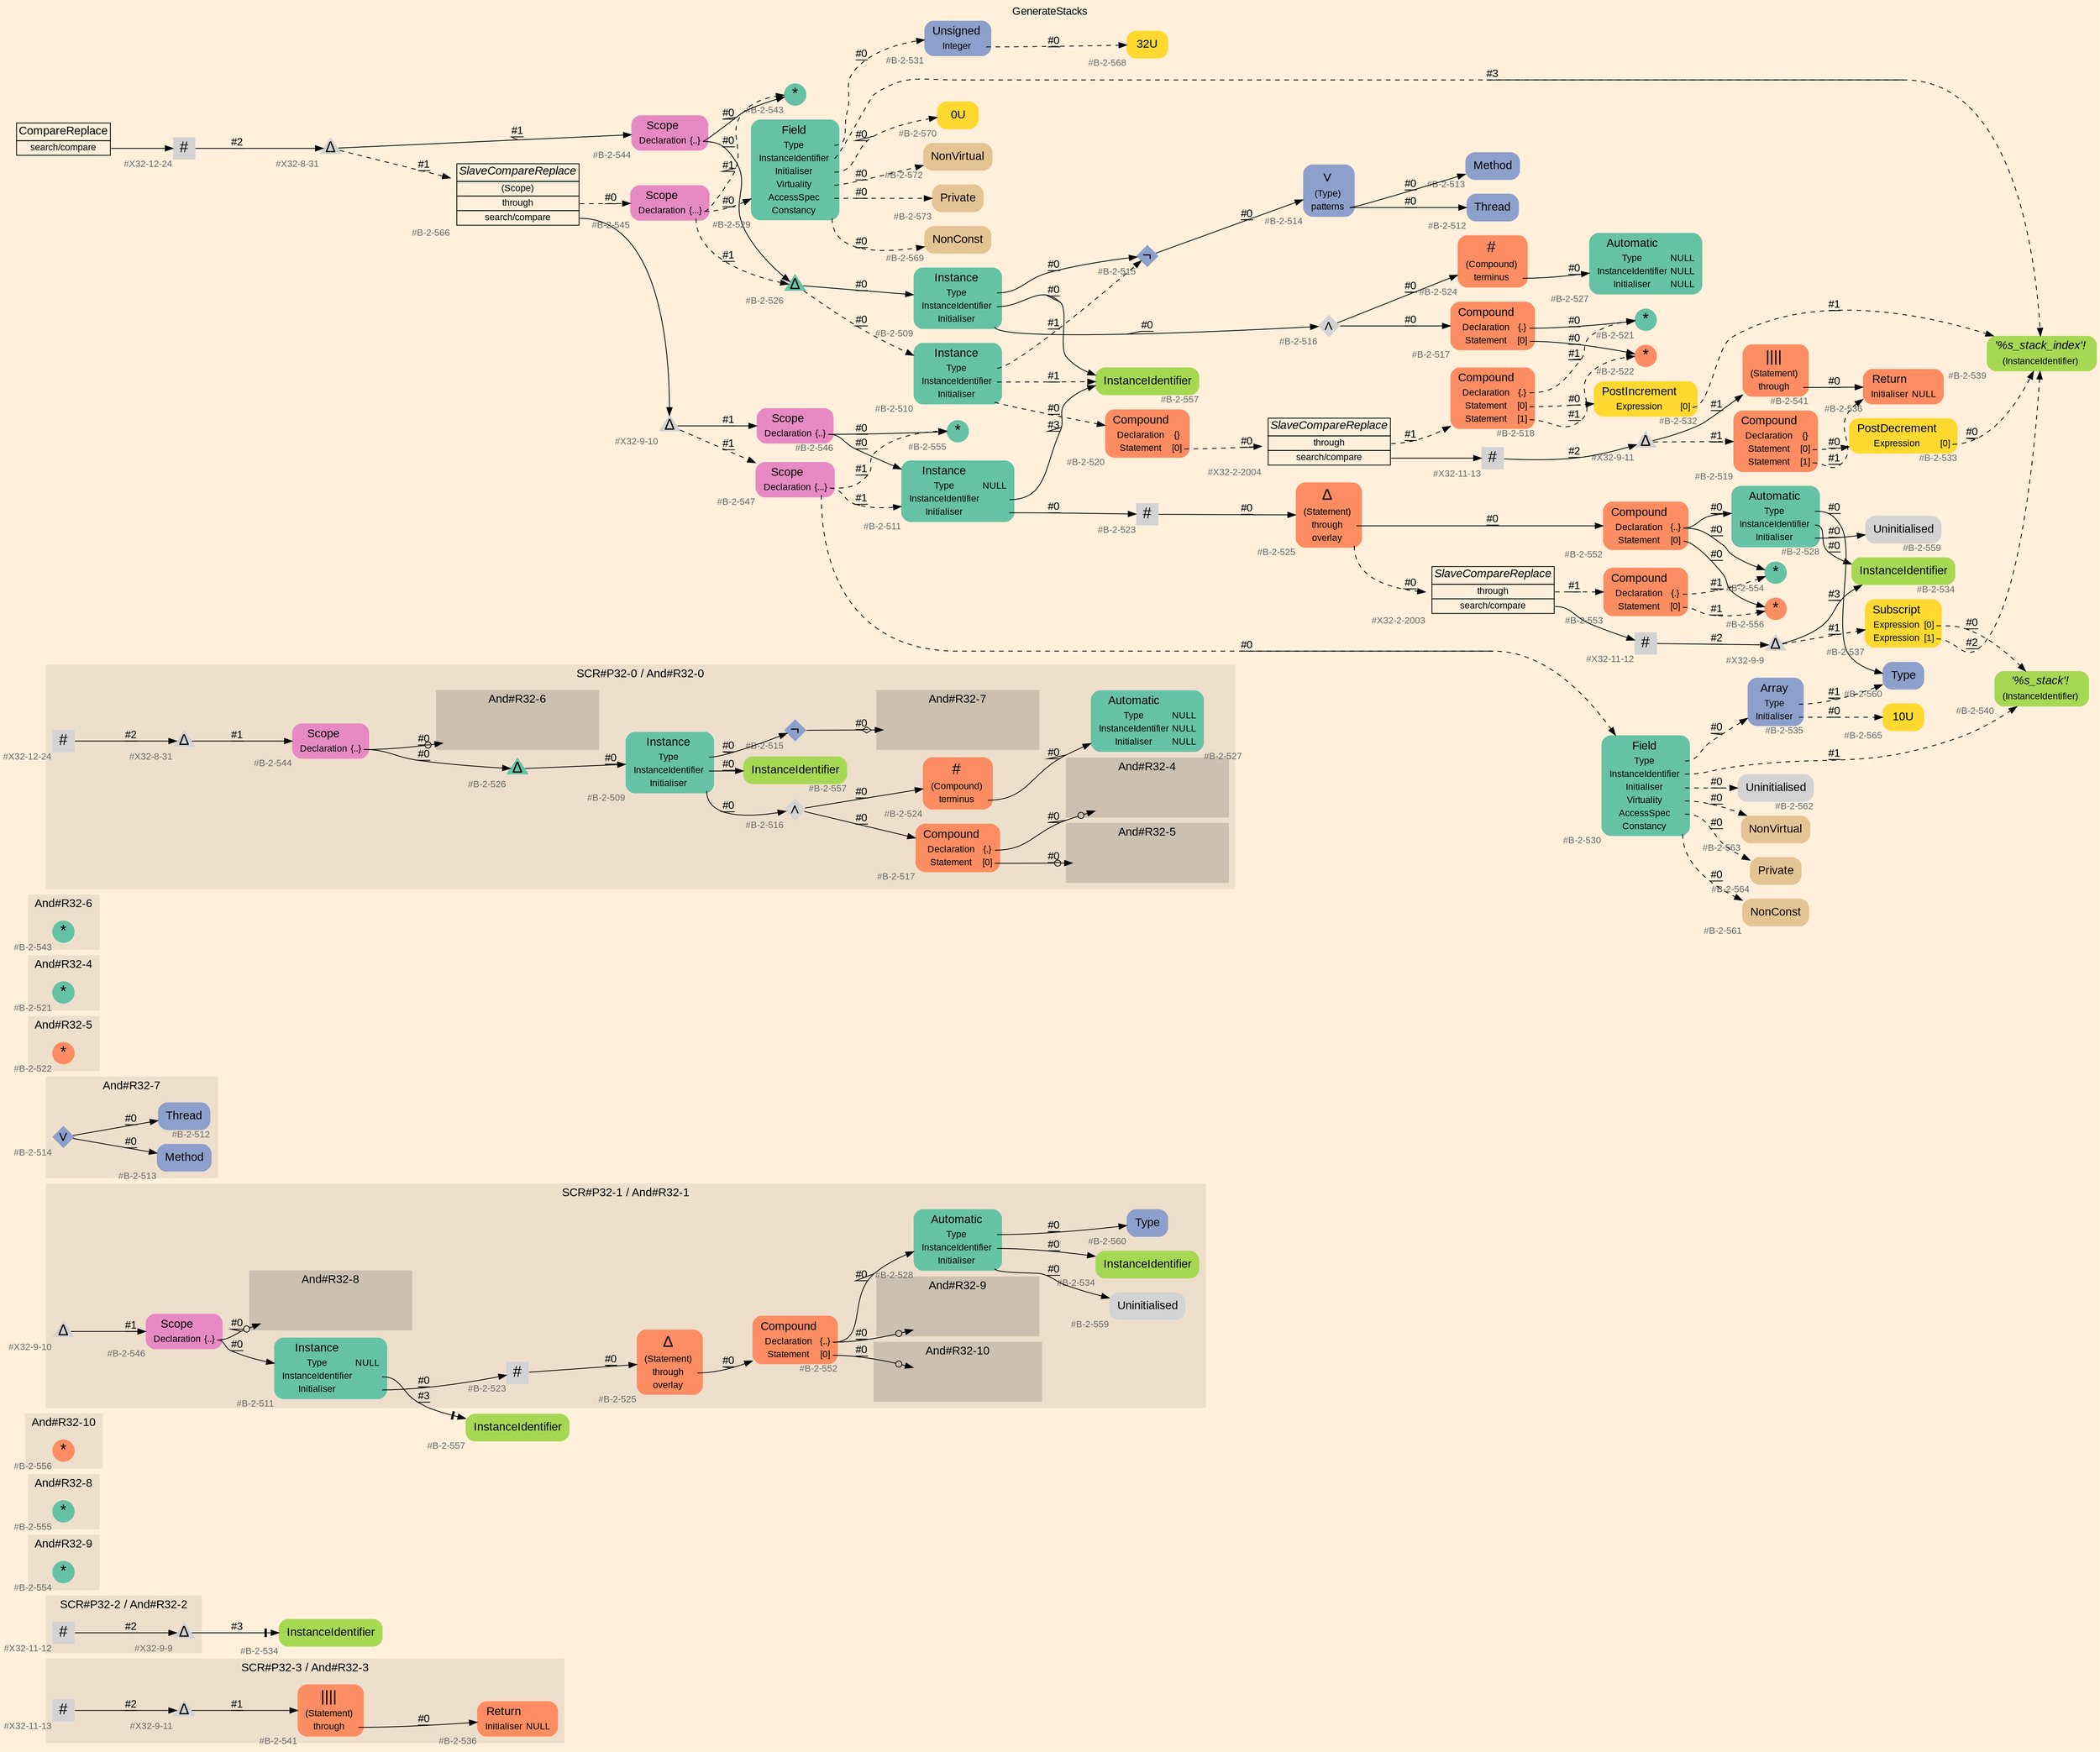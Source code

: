 digraph "GenerateStacks" {
label = "GenerateStacks"
labelloc = t
graph [
    rankdir = "LR"
    ranksep = 0.3
    bgcolor = antiquewhite1
    color = black
    fontcolor = black
    fontname = "Arial"
];
node [
    fontname = "Arial"
];
edge [
    fontname = "Arial"
];

// -------------------- figure And#R32-3 --------------------
// -------- region And#R32-3 ----------
subgraph "clusterAnd#R32-3" {
    label = "SCR#P32-3 / And#R32-3"
    style = "filled"
    color = antiquewhite2
    fontsize = "15"
    // -------- block And#R32-3/#B-2-541 ----------
    "And#R32-3/#B-2-541" [
        fillcolor = "/set28/2"
        xlabel = "#B-2-541"
        fontsize = "12"
        fontcolor = grey40
        shape = "plaintext"
        label = <<TABLE BORDER="0" CELLBORDER="0" CELLSPACING="0">
         <TR><TD><FONT COLOR="black" POINT-SIZE="20">||||</FONT></TD></TR>
         <TR><TD><FONT COLOR="black" POINT-SIZE="12">(Statement)</FONT></TD><TD PORT="port0"></TD></TR>
         <TR><TD><FONT COLOR="black" POINT-SIZE="12">through</FONT></TD><TD PORT="port1"></TD></TR>
        </TABLE>>
        style = "rounded,filled"
    ];
    
    // -------- block And#R32-3/#B-2-536 ----------
    "And#R32-3/#B-2-536" [
        fillcolor = "/set28/2"
        xlabel = "#B-2-536"
        fontsize = "12"
        fontcolor = grey40
        shape = "plaintext"
        label = <<TABLE BORDER="0" CELLBORDER="0" CELLSPACING="0">
         <TR><TD><FONT COLOR="black" POINT-SIZE="15">Return</FONT></TD></TR>
         <TR><TD><FONT COLOR="black" POINT-SIZE="12">Initialiser</FONT></TD><TD PORT="port0"><FONT COLOR="black" POINT-SIZE="12">NULL</FONT></TD></TR>
        </TABLE>>
        style = "rounded,filled"
    ];
    
    // -------- block And#R32-3/#X32-9-11 ----------
    "And#R32-3/#X32-9-11" [
        xlabel = "#X32-9-11"
        fontsize = "12"
        fontcolor = grey40
        shape = "triangle"
        label = <<FONT COLOR="black" POINT-SIZE="20">Δ</FONT>>
        style = "filled"
        penwidth = 0.0
        fixedsize = true
        width = 0.4
        height = 0.4
    ];
    
    // -------- block And#R32-3/#X32-11-13 ----------
    "And#R32-3/#X32-11-13" [
        xlabel = "#X32-11-13"
        fontsize = "12"
        fontcolor = grey40
        shape = "square"
        label = <<FONT COLOR="black" POINT-SIZE="20">#</FONT>>
        style = "filled"
        penwidth = 0.0
        fixedsize = true
        width = 0.4
        height = 0.4
    ];
    
}

"And#R32-3/#B-2-541":port1 -> "And#R32-3/#B-2-536" [
    label = "#0"
    decorate = true
    color = black
    fontcolor = black
];

"And#R32-3/#X32-9-11" -> "And#R32-3/#B-2-541" [
    label = "#1"
    decorate = true
    color = black
    fontcolor = black
];

"And#R32-3/#X32-11-13" -> "And#R32-3/#X32-9-11" [
    label = "#2"
    decorate = true
    color = black
    fontcolor = black
];


// -------------------- figure And#R32-2 --------------------
// -------- region And#R32-2 ----------
subgraph "clusterAnd#R32-2" {
    label = "SCR#P32-2 / And#R32-2"
    style = "filled"
    color = antiquewhite2
    fontsize = "15"
    // -------- block And#R32-2/#X32-11-12 ----------
    "And#R32-2/#X32-11-12" [
        xlabel = "#X32-11-12"
        fontsize = "12"
        fontcolor = grey40
        shape = "square"
        label = <<FONT COLOR="black" POINT-SIZE="20">#</FONT>>
        style = "filled"
        penwidth = 0.0
        fixedsize = true
        width = 0.4
        height = 0.4
    ];
    
    // -------- block And#R32-2/#X32-9-9 ----------
    "And#R32-2/#X32-9-9" [
        xlabel = "#X32-9-9"
        fontsize = "12"
        fontcolor = grey40
        shape = "triangle"
        label = <<FONT COLOR="black" POINT-SIZE="20">Δ</FONT>>
        style = "filled"
        penwidth = 0.0
        fixedsize = true
        width = 0.4
        height = 0.4
    ];
    
}

// -------- block And#R32-2/#B-2-534 ----------
"And#R32-2/#B-2-534" [
    fillcolor = "/set28/5"
    xlabel = "#B-2-534"
    fontsize = "12"
    fontcolor = grey40
    shape = "plaintext"
    label = <<TABLE BORDER="0" CELLBORDER="0" CELLSPACING="0">
     <TR><TD><FONT COLOR="black" POINT-SIZE="15">InstanceIdentifier</FONT></TD></TR>
    </TABLE>>
    style = "rounded,filled"
];

"And#R32-2/#X32-11-12" -> "And#R32-2/#X32-9-9" [
    label = "#2"
    decorate = true
    color = black
    fontcolor = black
];

"And#R32-2/#X32-9-9" -> "And#R32-2/#B-2-534" [
    arrowhead="normalnonetee"
    label = "#3"
    decorate = true
    color = black
    fontcolor = black
];


// -------------------- figure And#R32-9 --------------------
// -------- region And#R32-9 ----------
subgraph "clusterAnd#R32-9" {
    label = "And#R32-9"
    style = "filled"
    color = antiquewhite2
    fontsize = "15"
    // -------- block And#R32-9/#B-2-554 ----------
    "And#R32-9/#B-2-554" [
        fillcolor = "/set28/1"
        xlabel = "#B-2-554"
        fontsize = "12"
        fontcolor = grey40
        shape = "circle"
        label = <<FONT COLOR="black" POINT-SIZE="20">*</FONT>>
        style = "filled"
        penwidth = 0.0
        fixedsize = true
        width = 0.4
        height = 0.4
    ];
    
}


// -------------------- figure And#R32-8 --------------------
// -------- region And#R32-8 ----------
subgraph "clusterAnd#R32-8" {
    label = "And#R32-8"
    style = "filled"
    color = antiquewhite2
    fontsize = "15"
    // -------- block And#R32-8/#B-2-555 ----------
    "And#R32-8/#B-2-555" [
        fillcolor = "/set28/1"
        xlabel = "#B-2-555"
        fontsize = "12"
        fontcolor = grey40
        shape = "circle"
        label = <<FONT COLOR="black" POINT-SIZE="20">*</FONT>>
        style = "filled"
        penwidth = 0.0
        fixedsize = true
        width = 0.4
        height = 0.4
    ];
    
}


// -------------------- figure And#R32-10 --------------------
// -------- region And#R32-10 ----------
subgraph "clusterAnd#R32-10" {
    label = "And#R32-10"
    style = "filled"
    color = antiquewhite2
    fontsize = "15"
    // -------- block And#R32-10/#B-2-556 ----------
    "And#R32-10/#B-2-556" [
        fillcolor = "/set28/2"
        xlabel = "#B-2-556"
        fontsize = "12"
        fontcolor = grey40
        shape = "circle"
        label = <<FONT COLOR="black" POINT-SIZE="20">*</FONT>>
        style = "filled"
        penwidth = 0.0
        fixedsize = true
        width = 0.4
        height = 0.4
    ];
    
}


// -------------------- figure And#R32-1 --------------------
// -------- region And#R32-1 ----------
subgraph "clusterAnd#R32-1" {
    label = "SCR#P32-1 / And#R32-1"
    style = "filled"
    color = antiquewhite2
    fontsize = "15"
    // -------- block And#R32-1/#B-2-546 ----------
    "And#R32-1/#B-2-546" [
        fillcolor = "/set28/4"
        xlabel = "#B-2-546"
        fontsize = "12"
        fontcolor = grey40
        shape = "plaintext"
        label = <<TABLE BORDER="0" CELLBORDER="0" CELLSPACING="0">
         <TR><TD><FONT COLOR="black" POINT-SIZE="15">Scope</FONT></TD></TR>
         <TR><TD><FONT COLOR="black" POINT-SIZE="12">Declaration</FONT></TD><TD PORT="port0"><FONT COLOR="black" POINT-SIZE="12">{..}</FONT></TD></TR>
        </TABLE>>
        style = "rounded,filled"
    ];
    
    // -------- block And#R32-1/#B-2-560 ----------
    "And#R32-1/#B-2-560" [
        fillcolor = "/set28/3"
        xlabel = "#B-2-560"
        fontsize = "12"
        fontcolor = grey40
        shape = "plaintext"
        label = <<TABLE BORDER="0" CELLBORDER="0" CELLSPACING="0">
         <TR><TD><FONT COLOR="black" POINT-SIZE="15">Type</FONT></TD></TR>
        </TABLE>>
        style = "rounded,filled"
    ];
    
    // -------- block And#R32-1/#B-2-525 ----------
    "And#R32-1/#B-2-525" [
        fillcolor = "/set28/2"
        xlabel = "#B-2-525"
        fontsize = "12"
        fontcolor = grey40
        shape = "plaintext"
        label = <<TABLE BORDER="0" CELLBORDER="0" CELLSPACING="0">
         <TR><TD><FONT COLOR="black" POINT-SIZE="20">Δ</FONT></TD></TR>
         <TR><TD><FONT COLOR="black" POINT-SIZE="12">(Statement)</FONT></TD><TD PORT="port0"></TD></TR>
         <TR><TD><FONT COLOR="black" POINT-SIZE="12">through</FONT></TD><TD PORT="port1"></TD></TR>
         <TR><TD><FONT COLOR="black" POINT-SIZE="12">overlay</FONT></TD><TD PORT="port2"></TD></TR>
        </TABLE>>
        style = "rounded,filled"
    ];
    
    // -------- block And#R32-1/#B-2-523 ----------
    "And#R32-1/#B-2-523" [
        xlabel = "#B-2-523"
        fontsize = "12"
        fontcolor = grey40
        shape = "square"
        label = <<FONT COLOR="black" POINT-SIZE="20">#</FONT>>
        style = "filled"
        penwidth = 0.0
        fixedsize = true
        width = 0.4
        height = 0.4
    ];
    
    // -------- block And#R32-1/#B-2-534 ----------
    "And#R32-1/#B-2-534" [
        fillcolor = "/set28/5"
        xlabel = "#B-2-534"
        fontsize = "12"
        fontcolor = grey40
        shape = "plaintext"
        label = <<TABLE BORDER="0" CELLBORDER="0" CELLSPACING="0">
         <TR><TD><FONT COLOR="black" POINT-SIZE="15">InstanceIdentifier</FONT></TD></TR>
        </TABLE>>
        style = "rounded,filled"
    ];
    
    // -------- block And#R32-1/#B-2-528 ----------
    "And#R32-1/#B-2-528" [
        fillcolor = "/set28/1"
        xlabel = "#B-2-528"
        fontsize = "12"
        fontcolor = grey40
        shape = "plaintext"
        label = <<TABLE BORDER="0" CELLBORDER="0" CELLSPACING="0">
         <TR><TD><FONT COLOR="black" POINT-SIZE="15">Automatic</FONT></TD></TR>
         <TR><TD><FONT COLOR="black" POINT-SIZE="12">Type</FONT></TD><TD PORT="port0"></TD></TR>
         <TR><TD><FONT COLOR="black" POINT-SIZE="12">InstanceIdentifier</FONT></TD><TD PORT="port1"></TD></TR>
         <TR><TD><FONT COLOR="black" POINT-SIZE="12">Initialiser</FONT></TD><TD PORT="port2"></TD></TR>
        </TABLE>>
        style = "rounded,filled"
    ];
    
    // -------- block And#R32-1/#B-2-559 ----------
    "And#R32-1/#B-2-559" [
        xlabel = "#B-2-559"
        fontsize = "12"
        fontcolor = grey40
        shape = "plaintext"
        label = <<TABLE BORDER="0" CELLBORDER="0" CELLSPACING="0">
         <TR><TD><FONT COLOR="black" POINT-SIZE="15">Uninitialised</FONT></TD></TR>
        </TABLE>>
        style = "rounded,filled"
    ];
    
    // -------- block And#R32-1/#B-2-511 ----------
    "And#R32-1/#B-2-511" [
        fillcolor = "/set28/1"
        xlabel = "#B-2-511"
        fontsize = "12"
        fontcolor = grey40
        shape = "plaintext"
        label = <<TABLE BORDER="0" CELLBORDER="0" CELLSPACING="0">
         <TR><TD><FONT COLOR="black" POINT-SIZE="15">Instance</FONT></TD></TR>
         <TR><TD><FONT COLOR="black" POINT-SIZE="12">Type</FONT></TD><TD PORT="port0"><FONT COLOR="black" POINT-SIZE="12">NULL</FONT></TD></TR>
         <TR><TD><FONT COLOR="black" POINT-SIZE="12">InstanceIdentifier</FONT></TD><TD PORT="port1"></TD></TR>
         <TR><TD><FONT COLOR="black" POINT-SIZE="12">Initialiser</FONT></TD><TD PORT="port2"></TD></TR>
        </TABLE>>
        style = "rounded,filled"
    ];
    
    // -------- block And#R32-1/#B-2-552 ----------
    "And#R32-1/#B-2-552" [
        fillcolor = "/set28/2"
        xlabel = "#B-2-552"
        fontsize = "12"
        fontcolor = grey40
        shape = "plaintext"
        label = <<TABLE BORDER="0" CELLBORDER="0" CELLSPACING="0">
         <TR><TD><FONT COLOR="black" POINT-SIZE="15">Compound</FONT></TD></TR>
         <TR><TD><FONT COLOR="black" POINT-SIZE="12">Declaration</FONT></TD><TD PORT="port0"><FONT COLOR="black" POINT-SIZE="12">{..}</FONT></TD></TR>
         <TR><TD><FONT COLOR="black" POINT-SIZE="12">Statement</FONT></TD><TD PORT="port1"><FONT COLOR="black" POINT-SIZE="12">[0]</FONT></TD></TR>
        </TABLE>>
        style = "rounded,filled"
    ];
    
    // -------- block And#R32-1/#X32-9-10 ----------
    "And#R32-1/#X32-9-10" [
        xlabel = "#X32-9-10"
        fontsize = "12"
        fontcolor = grey40
        shape = "triangle"
        label = <<FONT COLOR="black" POINT-SIZE="20">Δ</FONT>>
        style = "filled"
        penwidth = 0.0
        fixedsize = true
        width = 0.4
        height = 0.4
    ];
    
    // -------- region And#R32-1/And#R32-8 ----------
    subgraph "clusterAnd#R32-1/And#R32-8" {
        label = "And#R32-8"
        style = "filled"
        color = antiquewhite3
        fontsize = "15"
        // -------- block And#R32-1/And#R32-8/#B-2-555 ----------
        "And#R32-1/And#R32-8/#B-2-555" [
            fillcolor = "/set28/1"
            xlabel = "#B-2-555"
            fontsize = "12"
            fontcolor = grey40
            shape = "none"
            style = "invisible"
        ];
        
    }
    
    // -------- region And#R32-1/And#R32-9 ----------
    subgraph "clusterAnd#R32-1/And#R32-9" {
        label = "And#R32-9"
        style = "filled"
        color = antiquewhite3
        fontsize = "15"
        // -------- block And#R32-1/And#R32-9/#B-2-554 ----------
        "And#R32-1/And#R32-9/#B-2-554" [
            fillcolor = "/set28/1"
            xlabel = "#B-2-554"
            fontsize = "12"
            fontcolor = grey40
            shape = "none"
            style = "invisible"
        ];
        
    }
    
    // -------- region And#R32-1/And#R32-10 ----------
    subgraph "clusterAnd#R32-1/And#R32-10" {
        label = "And#R32-10"
        style = "filled"
        color = antiquewhite3
        fontsize = "15"
        // -------- block And#R32-1/And#R32-10/#B-2-556 ----------
        "And#R32-1/And#R32-10/#B-2-556" [
            fillcolor = "/set28/2"
            xlabel = "#B-2-556"
            fontsize = "12"
            fontcolor = grey40
            shape = "none"
            style = "invisible"
        ];
        
    }
    
}

// -------- block And#R32-1/#B-2-557 ----------
"And#R32-1/#B-2-557" [
    fillcolor = "/set28/5"
    xlabel = "#B-2-557"
    fontsize = "12"
    fontcolor = grey40
    shape = "plaintext"
    label = <<TABLE BORDER="0" CELLBORDER="0" CELLSPACING="0">
     <TR><TD><FONT COLOR="black" POINT-SIZE="15">InstanceIdentifier</FONT></TD></TR>
    </TABLE>>
    style = "rounded,filled"
];

"And#R32-1/#B-2-546":port0 -> "And#R32-1/And#R32-8/#B-2-555" [
    arrowhead="normalnoneodot"
    label = "#0"
    decorate = true
    color = black
    fontcolor = black
];

"And#R32-1/#B-2-546":port0 -> "And#R32-1/#B-2-511" [
    label = "#0"
    decorate = true
    color = black
    fontcolor = black
];

"And#R32-1/#B-2-525":port1 -> "And#R32-1/#B-2-552" [
    label = "#0"
    decorate = true
    color = black
    fontcolor = black
];

"And#R32-1/#B-2-523" -> "And#R32-1/#B-2-525" [
    label = "#0"
    decorate = true
    color = black
    fontcolor = black
];

"And#R32-1/#B-2-528":port0 -> "And#R32-1/#B-2-560" [
    label = "#0"
    decorate = true
    color = black
    fontcolor = black
];

"And#R32-1/#B-2-528":port1 -> "And#R32-1/#B-2-534" [
    label = "#0"
    decorate = true
    color = black
    fontcolor = black
];

"And#R32-1/#B-2-528":port2 -> "And#R32-1/#B-2-559" [
    label = "#0"
    decorate = true
    color = black
    fontcolor = black
];

"And#R32-1/#B-2-511":port1 -> "And#R32-1/#B-2-557" [
    arrowhead="normalnonetee"
    label = "#3"
    decorate = true
    color = black
    fontcolor = black
];

"And#R32-1/#B-2-511":port2 -> "And#R32-1/#B-2-523" [
    label = "#0"
    decorate = true
    color = black
    fontcolor = black
];

"And#R32-1/#B-2-552":port0 -> "And#R32-1/And#R32-9/#B-2-554" [
    arrowhead="normalnoneodot"
    label = "#0"
    decorate = true
    color = black
    fontcolor = black
];

"And#R32-1/#B-2-552":port0 -> "And#R32-1/#B-2-528" [
    label = "#0"
    decorate = true
    color = black
    fontcolor = black
];

"And#R32-1/#B-2-552":port1 -> "And#R32-1/And#R32-10/#B-2-556" [
    arrowhead="normalnoneodot"
    label = "#0"
    decorate = true
    color = black
    fontcolor = black
];

"And#R32-1/#X32-9-10" -> "And#R32-1/#B-2-546" [
    label = "#1"
    decorate = true
    color = black
    fontcolor = black
];


// -------------------- figure And#R32-7 --------------------
// -------- region And#R32-7 ----------
subgraph "clusterAnd#R32-7" {
    label = "And#R32-7"
    style = "filled"
    color = antiquewhite2
    fontsize = "15"
    // -------- block And#R32-7/#B-2-514 ----------
    "And#R32-7/#B-2-514" [
        fillcolor = "/set28/3"
        xlabel = "#B-2-514"
        fontsize = "12"
        fontcolor = grey40
        shape = "diamond"
        label = <<FONT COLOR="black" POINT-SIZE="20">∨</FONT>>
        style = "filled"
        penwidth = 0.0
        fixedsize = true
        width = 0.4
        height = 0.4
    ];
    
    // -------- block And#R32-7/#B-2-513 ----------
    "And#R32-7/#B-2-513" [
        fillcolor = "/set28/3"
        xlabel = "#B-2-513"
        fontsize = "12"
        fontcolor = grey40
        shape = "plaintext"
        label = <<TABLE BORDER="0" CELLBORDER="0" CELLSPACING="0">
         <TR><TD><FONT COLOR="black" POINT-SIZE="15">Method</FONT></TD></TR>
        </TABLE>>
        style = "rounded,filled"
    ];
    
    // -------- block And#R32-7/#B-2-512 ----------
    "And#R32-7/#B-2-512" [
        fillcolor = "/set28/3"
        xlabel = "#B-2-512"
        fontsize = "12"
        fontcolor = grey40
        shape = "plaintext"
        label = <<TABLE BORDER="0" CELLBORDER="0" CELLSPACING="0">
         <TR><TD><FONT COLOR="black" POINT-SIZE="15">Thread</FONT></TD></TR>
        </TABLE>>
        style = "rounded,filled"
    ];
    
}

"And#R32-7/#B-2-514" -> "And#R32-7/#B-2-512" [
    label = "#0"
    decorate = true
    color = black
    fontcolor = black
];

"And#R32-7/#B-2-514" -> "And#R32-7/#B-2-513" [
    label = "#0"
    decorate = true
    color = black
    fontcolor = black
];


// -------------------- figure And#R32-5 --------------------
// -------- region And#R32-5 ----------
subgraph "clusterAnd#R32-5" {
    label = "And#R32-5"
    style = "filled"
    color = antiquewhite2
    fontsize = "15"
    // -------- block And#R32-5/#B-2-522 ----------
    "And#R32-5/#B-2-522" [
        fillcolor = "/set28/2"
        xlabel = "#B-2-522"
        fontsize = "12"
        fontcolor = grey40
        shape = "circle"
        label = <<FONT COLOR="black" POINT-SIZE="20">*</FONT>>
        style = "filled"
        penwidth = 0.0
        fixedsize = true
        width = 0.4
        height = 0.4
    ];
    
}


// -------------------- figure And#R32-4 --------------------
// -------- region And#R32-4 ----------
subgraph "clusterAnd#R32-4" {
    label = "And#R32-4"
    style = "filled"
    color = antiquewhite2
    fontsize = "15"
    // -------- block And#R32-4/#B-2-521 ----------
    "And#R32-4/#B-2-521" [
        fillcolor = "/set28/1"
        xlabel = "#B-2-521"
        fontsize = "12"
        fontcolor = grey40
        shape = "circle"
        label = <<FONT COLOR="black" POINT-SIZE="20">*</FONT>>
        style = "filled"
        penwidth = 0.0
        fixedsize = true
        width = 0.4
        height = 0.4
    ];
    
}


// -------------------- figure And#R32-6 --------------------
// -------- region And#R32-6 ----------
subgraph "clusterAnd#R32-6" {
    label = "And#R32-6"
    style = "filled"
    color = antiquewhite2
    fontsize = "15"
    // -------- block And#R32-6/#B-2-543 ----------
    "And#R32-6/#B-2-543" [
        fillcolor = "/set28/1"
        xlabel = "#B-2-543"
        fontsize = "12"
        fontcolor = grey40
        shape = "circle"
        label = <<FONT COLOR="black" POINT-SIZE="20">*</FONT>>
        style = "filled"
        penwidth = 0.0
        fixedsize = true
        width = 0.4
        height = 0.4
    ];
    
}


// -------------------- figure And#R32-0 --------------------
// -------- region And#R32-0 ----------
subgraph "clusterAnd#R32-0" {
    label = "SCR#P32-0 / And#R32-0"
    style = "filled"
    color = antiquewhite2
    fontsize = "15"
    // -------- block And#R32-0/#B-2-527 ----------
    "And#R32-0/#B-2-527" [
        fillcolor = "/set28/1"
        xlabel = "#B-2-527"
        fontsize = "12"
        fontcolor = grey40
        shape = "plaintext"
        label = <<TABLE BORDER="0" CELLBORDER="0" CELLSPACING="0">
         <TR><TD><FONT COLOR="black" POINT-SIZE="15">Automatic</FONT></TD></TR>
         <TR><TD><FONT COLOR="black" POINT-SIZE="12">Type</FONT></TD><TD PORT="port0"><FONT COLOR="black" POINT-SIZE="12">NULL</FONT></TD></TR>
         <TR><TD><FONT COLOR="black" POINT-SIZE="12">InstanceIdentifier</FONT></TD><TD PORT="port1"><FONT COLOR="black" POINT-SIZE="12">NULL</FONT></TD></TR>
         <TR><TD><FONT COLOR="black" POINT-SIZE="12">Initialiser</FONT></TD><TD PORT="port2"><FONT COLOR="black" POINT-SIZE="12">NULL</FONT></TD></TR>
        </TABLE>>
        style = "rounded,filled"
    ];
    
    // -------- block And#R32-0/#B-2-516 ----------
    "And#R32-0/#B-2-516" [
        xlabel = "#B-2-516"
        fontsize = "12"
        fontcolor = grey40
        shape = "diamond"
        label = <<FONT COLOR="black" POINT-SIZE="20">∧</FONT>>
        style = "filled"
        penwidth = 0.0
        fixedsize = true
        width = 0.4
        height = 0.4
    ];
    
    // -------- block And#R32-0/#B-2-524 ----------
    "And#R32-0/#B-2-524" [
        fillcolor = "/set28/2"
        xlabel = "#B-2-524"
        fontsize = "12"
        fontcolor = grey40
        shape = "plaintext"
        label = <<TABLE BORDER="0" CELLBORDER="0" CELLSPACING="0">
         <TR><TD><FONT COLOR="black" POINT-SIZE="20">#</FONT></TD></TR>
         <TR><TD><FONT COLOR="black" POINT-SIZE="12">(Compound)</FONT></TD><TD PORT="port0"></TD></TR>
         <TR><TD><FONT COLOR="black" POINT-SIZE="12">terminus</FONT></TD><TD PORT="port1"></TD></TR>
        </TABLE>>
        style = "rounded,filled"
    ];
    
    // -------- block And#R32-0/#B-2-557 ----------
    "And#R32-0/#B-2-557" [
        fillcolor = "/set28/5"
        xlabel = "#B-2-557"
        fontsize = "12"
        fontcolor = grey40
        shape = "plaintext"
        label = <<TABLE BORDER="0" CELLBORDER="0" CELLSPACING="0">
         <TR><TD><FONT COLOR="black" POINT-SIZE="15">InstanceIdentifier</FONT></TD></TR>
        </TABLE>>
        style = "rounded,filled"
    ];
    
    // -------- block And#R32-0/#B-2-517 ----------
    "And#R32-0/#B-2-517" [
        fillcolor = "/set28/2"
        xlabel = "#B-2-517"
        fontsize = "12"
        fontcolor = grey40
        shape = "plaintext"
        label = <<TABLE BORDER="0" CELLBORDER="0" CELLSPACING="0">
         <TR><TD><FONT COLOR="black" POINT-SIZE="15">Compound</FONT></TD></TR>
         <TR><TD><FONT COLOR="black" POINT-SIZE="12">Declaration</FONT></TD><TD PORT="port0"><FONT COLOR="black" POINT-SIZE="12">{.}</FONT></TD></TR>
         <TR><TD><FONT COLOR="black" POINT-SIZE="12">Statement</FONT></TD><TD PORT="port1"><FONT COLOR="black" POINT-SIZE="12">[0]</FONT></TD></TR>
        </TABLE>>
        style = "rounded,filled"
    ];
    
    // -------- block And#R32-0/#B-2-526 ----------
    "And#R32-0/#B-2-526" [
        fillcolor = "/set28/1"
        xlabel = "#B-2-526"
        fontsize = "12"
        fontcolor = grey40
        shape = "triangle"
        label = <<FONT COLOR="black" POINT-SIZE="20">Δ</FONT>>
        style = "filled"
        penwidth = 0.0
        fixedsize = true
        width = 0.4
        height = 0.4
    ];
    
    // -------- block And#R32-0/#B-2-509 ----------
    "And#R32-0/#B-2-509" [
        fillcolor = "/set28/1"
        xlabel = "#B-2-509"
        fontsize = "12"
        fontcolor = grey40
        shape = "plaintext"
        label = <<TABLE BORDER="0" CELLBORDER="0" CELLSPACING="0">
         <TR><TD><FONT COLOR="black" POINT-SIZE="15">Instance</FONT></TD></TR>
         <TR><TD><FONT COLOR="black" POINT-SIZE="12">Type</FONT></TD><TD PORT="port0"></TD></TR>
         <TR><TD><FONT COLOR="black" POINT-SIZE="12">InstanceIdentifier</FONT></TD><TD PORT="port1"></TD></TR>
         <TR><TD><FONT COLOR="black" POINT-SIZE="12">Initialiser</FONT></TD><TD PORT="port2"></TD></TR>
        </TABLE>>
        style = "rounded,filled"
    ];
    
    // -------- block And#R32-0/#X32-8-31 ----------
    "And#R32-0/#X32-8-31" [
        xlabel = "#X32-8-31"
        fontsize = "12"
        fontcolor = grey40
        shape = "triangle"
        label = <<FONT COLOR="black" POINT-SIZE="20">Δ</FONT>>
        style = "filled"
        penwidth = 0.0
        fixedsize = true
        width = 0.4
        height = 0.4
    ];
    
    // -------- block And#R32-0/#B-2-515 ----------
    "And#R32-0/#B-2-515" [
        fillcolor = "/set28/3"
        xlabel = "#B-2-515"
        fontsize = "12"
        fontcolor = grey40
        shape = "diamond"
        label = <<FONT COLOR="black" POINT-SIZE="20">¬</FONT>>
        style = "filled"
        penwidth = 0.0
        fixedsize = true
        width = 0.4
        height = 0.4
    ];
    
    // -------- block And#R32-0/#B-2-544 ----------
    "And#R32-0/#B-2-544" [
        fillcolor = "/set28/4"
        xlabel = "#B-2-544"
        fontsize = "12"
        fontcolor = grey40
        shape = "plaintext"
        label = <<TABLE BORDER="0" CELLBORDER="0" CELLSPACING="0">
         <TR><TD><FONT COLOR="black" POINT-SIZE="15">Scope</FONT></TD></TR>
         <TR><TD><FONT COLOR="black" POINT-SIZE="12">Declaration</FONT></TD><TD PORT="port0"><FONT COLOR="black" POINT-SIZE="12">{..}</FONT></TD></TR>
        </TABLE>>
        style = "rounded,filled"
    ];
    
    // -------- block And#R32-0/#X32-12-24 ----------
    "And#R32-0/#X32-12-24" [
        xlabel = "#X32-12-24"
        fontsize = "12"
        fontcolor = grey40
        shape = "square"
        label = <<FONT COLOR="black" POINT-SIZE="20">#</FONT>>
        style = "filled"
        penwidth = 0.0
        fixedsize = true
        width = 0.4
        height = 0.4
    ];
    
    // -------- region And#R32-0/And#R32-4 ----------
    subgraph "clusterAnd#R32-0/And#R32-4" {
        label = "And#R32-4"
        style = "filled"
        color = antiquewhite3
        fontsize = "15"
        // -------- block And#R32-0/And#R32-4/#B-2-521 ----------
        "And#R32-0/And#R32-4/#B-2-521" [
            fillcolor = "/set28/1"
            xlabel = "#B-2-521"
            fontsize = "12"
            fontcolor = grey40
            shape = "none"
            style = "invisible"
        ];
        
    }
    
    // -------- region And#R32-0/And#R32-5 ----------
    subgraph "clusterAnd#R32-0/And#R32-5" {
        label = "And#R32-5"
        style = "filled"
        color = antiquewhite3
        fontsize = "15"
        // -------- block And#R32-0/And#R32-5/#B-2-522 ----------
        "And#R32-0/And#R32-5/#B-2-522" [
            fillcolor = "/set28/2"
            xlabel = "#B-2-522"
            fontsize = "12"
            fontcolor = grey40
            shape = "none"
            style = "invisible"
        ];
        
    }
    
    // -------- region And#R32-0/And#R32-6 ----------
    subgraph "clusterAnd#R32-0/And#R32-6" {
        label = "And#R32-6"
        style = "filled"
        color = antiquewhite3
        fontsize = "15"
        // -------- block And#R32-0/And#R32-6/#B-2-543 ----------
        "And#R32-0/And#R32-6/#B-2-543" [
            fillcolor = "/set28/1"
            xlabel = "#B-2-543"
            fontsize = "12"
            fontcolor = grey40
            shape = "none"
            style = "invisible"
        ];
        
    }
    
    // -------- region And#R32-0/And#R32-7 ----------
    subgraph "clusterAnd#R32-0/And#R32-7" {
        label = "And#R32-7"
        style = "filled"
        color = antiquewhite3
        fontsize = "15"
        // -------- block And#R32-0/And#R32-7/#B-2-514 ----------
        "And#R32-0/And#R32-7/#B-2-514" [
            fillcolor = "/set28/3"
            xlabel = "#B-2-514"
            fontsize = "12"
            fontcolor = grey40
            shape = "none"
            style = "invisible"
        ];
        
    }
    
}

"And#R32-0/#B-2-516" -> "And#R32-0/#B-2-517" [
    label = "#0"
    decorate = true
    color = black
    fontcolor = black
];

"And#R32-0/#B-2-516" -> "And#R32-0/#B-2-524" [
    label = "#0"
    decorate = true
    color = black
    fontcolor = black
];

"And#R32-0/#B-2-524":port1 -> "And#R32-0/#B-2-527" [
    label = "#0"
    decorate = true
    color = black
    fontcolor = black
];

"And#R32-0/#B-2-517":port0 -> "And#R32-0/And#R32-4/#B-2-521" [
    arrowhead="normalnoneodot"
    label = "#0"
    decorate = true
    color = black
    fontcolor = black
];

"And#R32-0/#B-2-517":port1 -> "And#R32-0/And#R32-5/#B-2-522" [
    arrowhead="normalnoneodot"
    label = "#0"
    decorate = true
    color = black
    fontcolor = black
];

"And#R32-0/#B-2-526" -> "And#R32-0/#B-2-509" [
    label = "#0"
    decorate = true
    color = black
    fontcolor = black
];

"And#R32-0/#B-2-509":port0 -> "And#R32-0/#B-2-515" [
    label = "#0"
    decorate = true
    color = black
    fontcolor = black
];

"And#R32-0/#B-2-509":port1 -> "And#R32-0/#B-2-557" [
    label = "#0"
    decorate = true
    color = black
    fontcolor = black
];

"And#R32-0/#B-2-509":port2 -> "And#R32-0/#B-2-516" [
    label = "#0"
    decorate = true
    color = black
    fontcolor = black
];

"And#R32-0/#X32-8-31" -> "And#R32-0/#B-2-544" [
    label = "#1"
    decorate = true
    color = black
    fontcolor = black
];

"And#R32-0/#B-2-515" -> "And#R32-0/And#R32-7/#B-2-514" [
    arrowhead="normalnoneodiamond"
    label = "#0"
    decorate = true
    color = black
    fontcolor = black
];

"And#R32-0/#B-2-544":port0 -> "And#R32-0/#B-2-526" [
    label = "#0"
    decorate = true
    color = black
    fontcolor = black
];

"And#R32-0/#B-2-544":port0 -> "And#R32-0/And#R32-6/#B-2-543" [
    arrowhead="normalnoneodot"
    label = "#0"
    decorate = true
    color = black
    fontcolor = black
];

"And#R32-0/#X32-12-24" -> "And#R32-0/#X32-8-31" [
    label = "#2"
    decorate = true
    color = black
    fontcolor = black
];


// -------------------- transformation figure --------------------
// -------- block CR#X32-10-32 ----------
"CR#X32-10-32" [
    fillcolor = antiquewhite1
    fontsize = "12"
    fontcolor = grey40
    shape = "plaintext"
    label = <<TABLE BORDER="0" CELLBORDER="1" CELLSPACING="0">
     <TR><TD><FONT COLOR="black" POINT-SIZE="15">CompareReplace</FONT></TD></TR>
     <TR><TD PORT="port0"><FONT COLOR="black" POINT-SIZE="12">search/compare</FONT></TD></TR>
    </TABLE>>
    style = "filled"
    color = black
];

// -------- block #X32-12-24 ----------
"#X32-12-24" [
    xlabel = "#X32-12-24"
    fontsize = "12"
    fontcolor = grey40
    shape = "square"
    label = <<FONT COLOR="black" POINT-SIZE="20">#</FONT>>
    style = "filled"
    penwidth = 0.0
    fixedsize = true
    width = 0.4
    height = 0.4
];

// -------- block #X32-8-31 ----------
"#X32-8-31" [
    xlabel = "#X32-8-31"
    fontsize = "12"
    fontcolor = grey40
    shape = "triangle"
    label = <<FONT COLOR="black" POINT-SIZE="20">Δ</FONT>>
    style = "filled"
    penwidth = 0.0
    fixedsize = true
    width = 0.4
    height = 0.4
];

// -------- block #B-2-544 ----------
"#B-2-544" [
    fillcolor = "/set28/4"
    xlabel = "#B-2-544"
    fontsize = "12"
    fontcolor = grey40
    shape = "plaintext"
    label = <<TABLE BORDER="0" CELLBORDER="0" CELLSPACING="0">
     <TR><TD><FONT COLOR="black" POINT-SIZE="15">Scope</FONT></TD></TR>
     <TR><TD><FONT COLOR="black" POINT-SIZE="12">Declaration</FONT></TD><TD PORT="port0"><FONT COLOR="black" POINT-SIZE="12">{..}</FONT></TD></TR>
    </TABLE>>
    style = "rounded,filled"
];

// -------- block #B-2-526 ----------
"#B-2-526" [
    fillcolor = "/set28/1"
    xlabel = "#B-2-526"
    fontsize = "12"
    fontcolor = grey40
    shape = "triangle"
    label = <<FONT COLOR="black" POINT-SIZE="20">Δ</FONT>>
    style = "filled"
    penwidth = 0.0
    fixedsize = true
    width = 0.4
    height = 0.4
];

// -------- block #B-2-509 ----------
"#B-2-509" [
    fillcolor = "/set28/1"
    xlabel = "#B-2-509"
    fontsize = "12"
    fontcolor = grey40
    shape = "plaintext"
    label = <<TABLE BORDER="0" CELLBORDER="0" CELLSPACING="0">
     <TR><TD><FONT COLOR="black" POINT-SIZE="15">Instance</FONT></TD></TR>
     <TR><TD><FONT COLOR="black" POINT-SIZE="12">Type</FONT></TD><TD PORT="port0"></TD></TR>
     <TR><TD><FONT COLOR="black" POINT-SIZE="12">InstanceIdentifier</FONT></TD><TD PORT="port1"></TD></TR>
     <TR><TD><FONT COLOR="black" POINT-SIZE="12">Initialiser</FONT></TD><TD PORT="port2"></TD></TR>
    </TABLE>>
    style = "rounded,filled"
];

// -------- block #B-2-515 ----------
"#B-2-515" [
    fillcolor = "/set28/3"
    xlabel = "#B-2-515"
    fontsize = "12"
    fontcolor = grey40
    shape = "diamond"
    label = <<FONT COLOR="black" POINT-SIZE="20">¬</FONT>>
    style = "filled"
    penwidth = 0.0
    fixedsize = true
    width = 0.4
    height = 0.4
];

// -------- block #B-2-514 ----------
"#B-2-514" [
    fillcolor = "/set28/3"
    xlabel = "#B-2-514"
    fontsize = "12"
    fontcolor = grey40
    shape = "plaintext"
    label = <<TABLE BORDER="0" CELLBORDER="0" CELLSPACING="0">
     <TR><TD><FONT COLOR="black" POINT-SIZE="20">∨</FONT></TD></TR>
     <TR><TD><FONT COLOR="black" POINT-SIZE="12">(Type)</FONT></TD><TD PORT="port0"></TD></TR>
     <TR><TD><FONT COLOR="black" POINT-SIZE="12">patterns</FONT></TD><TD PORT="port1"></TD></TR>
    </TABLE>>
    style = "rounded,filled"
];

// -------- block #B-2-512 ----------
"#B-2-512" [
    fillcolor = "/set28/3"
    xlabel = "#B-2-512"
    fontsize = "12"
    fontcolor = grey40
    shape = "plaintext"
    label = <<TABLE BORDER="0" CELLBORDER="0" CELLSPACING="0">
     <TR><TD><FONT COLOR="black" POINT-SIZE="15">Thread</FONT></TD></TR>
    </TABLE>>
    style = "rounded,filled"
];

// -------- block #B-2-513 ----------
"#B-2-513" [
    fillcolor = "/set28/3"
    xlabel = "#B-2-513"
    fontsize = "12"
    fontcolor = grey40
    shape = "plaintext"
    label = <<TABLE BORDER="0" CELLBORDER="0" CELLSPACING="0">
     <TR><TD><FONT COLOR="black" POINT-SIZE="15">Method</FONT></TD></TR>
    </TABLE>>
    style = "rounded,filled"
];

// -------- block #B-2-557 ----------
"#B-2-557" [
    fillcolor = "/set28/5"
    xlabel = "#B-2-557"
    fontsize = "12"
    fontcolor = grey40
    shape = "plaintext"
    label = <<TABLE BORDER="0" CELLBORDER="0" CELLSPACING="0">
     <TR><TD><FONT COLOR="black" POINT-SIZE="15">InstanceIdentifier</FONT></TD></TR>
    </TABLE>>
    style = "rounded,filled"
];

// -------- block #B-2-516 ----------
"#B-2-516" [
    xlabel = "#B-2-516"
    fontsize = "12"
    fontcolor = grey40
    shape = "diamond"
    label = <<FONT COLOR="black" POINT-SIZE="20">∧</FONT>>
    style = "filled"
    penwidth = 0.0
    fixedsize = true
    width = 0.4
    height = 0.4
];

// -------- block #B-2-517 ----------
"#B-2-517" [
    fillcolor = "/set28/2"
    xlabel = "#B-2-517"
    fontsize = "12"
    fontcolor = grey40
    shape = "plaintext"
    label = <<TABLE BORDER="0" CELLBORDER="0" CELLSPACING="0">
     <TR><TD><FONT COLOR="black" POINT-SIZE="15">Compound</FONT></TD></TR>
     <TR><TD><FONT COLOR="black" POINT-SIZE="12">Declaration</FONT></TD><TD PORT="port0"><FONT COLOR="black" POINT-SIZE="12">{.}</FONT></TD></TR>
     <TR><TD><FONT COLOR="black" POINT-SIZE="12">Statement</FONT></TD><TD PORT="port1"><FONT COLOR="black" POINT-SIZE="12">[0]</FONT></TD></TR>
    </TABLE>>
    style = "rounded,filled"
];

// -------- block #B-2-521 ----------
"#B-2-521" [
    fillcolor = "/set28/1"
    xlabel = "#B-2-521"
    fontsize = "12"
    fontcolor = grey40
    shape = "circle"
    label = <<FONT COLOR="black" POINT-SIZE="20">*</FONT>>
    style = "filled"
    penwidth = 0.0
    fixedsize = true
    width = 0.4
    height = 0.4
];

// -------- block #B-2-522 ----------
"#B-2-522" [
    fillcolor = "/set28/2"
    xlabel = "#B-2-522"
    fontsize = "12"
    fontcolor = grey40
    shape = "circle"
    label = <<FONT COLOR="black" POINT-SIZE="20">*</FONT>>
    style = "filled"
    penwidth = 0.0
    fixedsize = true
    width = 0.4
    height = 0.4
];

// -------- block #B-2-524 ----------
"#B-2-524" [
    fillcolor = "/set28/2"
    xlabel = "#B-2-524"
    fontsize = "12"
    fontcolor = grey40
    shape = "plaintext"
    label = <<TABLE BORDER="0" CELLBORDER="0" CELLSPACING="0">
     <TR><TD><FONT COLOR="black" POINT-SIZE="20">#</FONT></TD></TR>
     <TR><TD><FONT COLOR="black" POINT-SIZE="12">(Compound)</FONT></TD><TD PORT="port0"></TD></TR>
     <TR><TD><FONT COLOR="black" POINT-SIZE="12">terminus</FONT></TD><TD PORT="port1"></TD></TR>
    </TABLE>>
    style = "rounded,filled"
];

// -------- block #B-2-527 ----------
"#B-2-527" [
    fillcolor = "/set28/1"
    xlabel = "#B-2-527"
    fontsize = "12"
    fontcolor = grey40
    shape = "plaintext"
    label = <<TABLE BORDER="0" CELLBORDER="0" CELLSPACING="0">
     <TR><TD><FONT COLOR="black" POINT-SIZE="15">Automatic</FONT></TD></TR>
     <TR><TD><FONT COLOR="black" POINT-SIZE="12">Type</FONT></TD><TD PORT="port0"><FONT COLOR="black" POINT-SIZE="12">NULL</FONT></TD></TR>
     <TR><TD><FONT COLOR="black" POINT-SIZE="12">InstanceIdentifier</FONT></TD><TD PORT="port1"><FONT COLOR="black" POINT-SIZE="12">NULL</FONT></TD></TR>
     <TR><TD><FONT COLOR="black" POINT-SIZE="12">Initialiser</FONT></TD><TD PORT="port2"><FONT COLOR="black" POINT-SIZE="12">NULL</FONT></TD></TR>
    </TABLE>>
    style = "rounded,filled"
];

// -------- block #B-2-510 ----------
"#B-2-510" [
    fillcolor = "/set28/1"
    xlabel = "#B-2-510"
    fontsize = "12"
    fontcolor = grey40
    shape = "plaintext"
    label = <<TABLE BORDER="0" CELLBORDER="0" CELLSPACING="0">
     <TR><TD><FONT COLOR="black" POINT-SIZE="15">Instance</FONT></TD></TR>
     <TR><TD><FONT COLOR="black" POINT-SIZE="12">Type</FONT></TD><TD PORT="port0"></TD></TR>
     <TR><TD><FONT COLOR="black" POINT-SIZE="12">InstanceIdentifier</FONT></TD><TD PORT="port1"></TD></TR>
     <TR><TD><FONT COLOR="black" POINT-SIZE="12">Initialiser</FONT></TD><TD PORT="port2"></TD></TR>
    </TABLE>>
    style = "rounded,filled"
];

// -------- block #B-2-520 ----------
"#B-2-520" [
    fillcolor = "/set28/2"
    xlabel = "#B-2-520"
    fontsize = "12"
    fontcolor = grey40
    shape = "plaintext"
    label = <<TABLE BORDER="0" CELLBORDER="0" CELLSPACING="0">
     <TR><TD><FONT COLOR="black" POINT-SIZE="15">Compound</FONT></TD></TR>
     <TR><TD><FONT COLOR="black" POINT-SIZE="12">Declaration</FONT></TD><TD PORT="port0"><FONT COLOR="black" POINT-SIZE="12">{}</FONT></TD></TR>
     <TR><TD><FONT COLOR="black" POINT-SIZE="12">Statement</FONT></TD><TD PORT="port1"><FONT COLOR="black" POINT-SIZE="12">[0]</FONT></TD></TR>
    </TABLE>>
    style = "rounded,filled"
];

// -------- block #X32-2-2004 ----------
"#X32-2-2004" [
    fillcolor = antiquewhite1
    xlabel = "#X32-2-2004"
    fontsize = "12"
    fontcolor = grey40
    shape = "plaintext"
    label = <<TABLE BORDER="0" CELLBORDER="1" CELLSPACING="0">
     <TR><TD><FONT COLOR="black" POINT-SIZE="15"><I>SlaveCompareReplace</I></FONT></TD></TR>
     <TR><TD PORT="port0"><FONT COLOR="black" POINT-SIZE="12">through</FONT></TD></TR>
     <TR><TD PORT="port1"><FONT COLOR="black" POINT-SIZE="12">search/compare</FONT></TD></TR>
    </TABLE>>
    style = "filled"
    color = black
];

// -------- block #B-2-518 ----------
"#B-2-518" [
    fillcolor = "/set28/2"
    xlabel = "#B-2-518"
    fontsize = "12"
    fontcolor = grey40
    shape = "plaintext"
    label = <<TABLE BORDER="0" CELLBORDER="0" CELLSPACING="0">
     <TR><TD><FONT COLOR="black" POINT-SIZE="15">Compound</FONT></TD></TR>
     <TR><TD><FONT COLOR="black" POINT-SIZE="12">Declaration</FONT></TD><TD PORT="port0"><FONT COLOR="black" POINT-SIZE="12">{.}</FONT></TD></TR>
     <TR><TD><FONT COLOR="black" POINT-SIZE="12">Statement</FONT></TD><TD PORT="port1"><FONT COLOR="black" POINT-SIZE="12">[0]</FONT></TD></TR>
     <TR><TD><FONT COLOR="black" POINT-SIZE="12">Statement</FONT></TD><TD PORT="port2"><FONT COLOR="black" POINT-SIZE="12">[1]</FONT></TD></TR>
    </TABLE>>
    style = "rounded,filled"
];

// -------- block #B-2-532 ----------
"#B-2-532" [
    fillcolor = "/set28/6"
    xlabel = "#B-2-532"
    fontsize = "12"
    fontcolor = grey40
    shape = "plaintext"
    label = <<TABLE BORDER="0" CELLBORDER="0" CELLSPACING="0">
     <TR><TD><FONT COLOR="black" POINT-SIZE="15">PostIncrement</FONT></TD></TR>
     <TR><TD><FONT COLOR="black" POINT-SIZE="12">Expression</FONT></TD><TD PORT="port0"><FONT COLOR="black" POINT-SIZE="12">[0]</FONT></TD></TR>
    </TABLE>>
    style = "rounded,filled"
];

// -------- block #B-2-539 ----------
"#B-2-539" [
    fillcolor = "/set28/5"
    xlabel = "#B-2-539"
    fontsize = "12"
    fontcolor = grey40
    shape = "plaintext"
    label = <<TABLE BORDER="0" CELLBORDER="0" CELLSPACING="0">
     <TR><TD><FONT COLOR="black" POINT-SIZE="15"><I>'%s_stack_index'!</I></FONT></TD></TR>
     <TR><TD><FONT COLOR="black" POINT-SIZE="12">(InstanceIdentifier)</FONT></TD><TD PORT="port0"></TD></TR>
    </TABLE>>
    style = "rounded,filled"
];

// -------- block #X32-11-13 ----------
"#X32-11-13" [
    xlabel = "#X32-11-13"
    fontsize = "12"
    fontcolor = grey40
    shape = "square"
    label = <<FONT COLOR="black" POINT-SIZE="20">#</FONT>>
    style = "filled"
    penwidth = 0.0
    fixedsize = true
    width = 0.4
    height = 0.4
];

// -------- block #X32-9-11 ----------
"#X32-9-11" [
    xlabel = "#X32-9-11"
    fontsize = "12"
    fontcolor = grey40
    shape = "triangle"
    label = <<FONT COLOR="black" POINT-SIZE="20">Δ</FONT>>
    style = "filled"
    penwidth = 0.0
    fixedsize = true
    width = 0.4
    height = 0.4
];

// -------- block #B-2-541 ----------
"#B-2-541" [
    fillcolor = "/set28/2"
    xlabel = "#B-2-541"
    fontsize = "12"
    fontcolor = grey40
    shape = "plaintext"
    label = <<TABLE BORDER="0" CELLBORDER="0" CELLSPACING="0">
     <TR><TD><FONT COLOR="black" POINT-SIZE="20">||||</FONT></TD></TR>
     <TR><TD><FONT COLOR="black" POINT-SIZE="12">(Statement)</FONT></TD><TD PORT="port0"></TD></TR>
     <TR><TD><FONT COLOR="black" POINT-SIZE="12">through</FONT></TD><TD PORT="port1"></TD></TR>
    </TABLE>>
    style = "rounded,filled"
];

// -------- block #B-2-536 ----------
"#B-2-536" [
    fillcolor = "/set28/2"
    xlabel = "#B-2-536"
    fontsize = "12"
    fontcolor = grey40
    shape = "plaintext"
    label = <<TABLE BORDER="0" CELLBORDER="0" CELLSPACING="0">
     <TR><TD><FONT COLOR="black" POINT-SIZE="15">Return</FONT></TD></TR>
     <TR><TD><FONT COLOR="black" POINT-SIZE="12">Initialiser</FONT></TD><TD PORT="port0"><FONT COLOR="black" POINT-SIZE="12">NULL</FONT></TD></TR>
    </TABLE>>
    style = "rounded,filled"
];

// -------- block #B-2-519 ----------
"#B-2-519" [
    fillcolor = "/set28/2"
    xlabel = "#B-2-519"
    fontsize = "12"
    fontcolor = grey40
    shape = "plaintext"
    label = <<TABLE BORDER="0" CELLBORDER="0" CELLSPACING="0">
     <TR><TD><FONT COLOR="black" POINT-SIZE="15">Compound</FONT></TD></TR>
     <TR><TD><FONT COLOR="black" POINT-SIZE="12">Declaration</FONT></TD><TD PORT="port0"><FONT COLOR="black" POINT-SIZE="12">{}</FONT></TD></TR>
     <TR><TD><FONT COLOR="black" POINT-SIZE="12">Statement</FONT></TD><TD PORT="port1"><FONT COLOR="black" POINT-SIZE="12">[0]</FONT></TD></TR>
     <TR><TD><FONT COLOR="black" POINT-SIZE="12">Statement</FONT></TD><TD PORT="port2"><FONT COLOR="black" POINT-SIZE="12">[1]</FONT></TD></TR>
    </TABLE>>
    style = "rounded,filled"
];

// -------- block #B-2-533 ----------
"#B-2-533" [
    fillcolor = "/set28/6"
    xlabel = "#B-2-533"
    fontsize = "12"
    fontcolor = grey40
    shape = "plaintext"
    label = <<TABLE BORDER="0" CELLBORDER="0" CELLSPACING="0">
     <TR><TD><FONT COLOR="black" POINT-SIZE="15">PostDecrement</FONT></TD></TR>
     <TR><TD><FONT COLOR="black" POINT-SIZE="12">Expression</FONT></TD><TD PORT="port0"><FONT COLOR="black" POINT-SIZE="12">[0]</FONT></TD></TR>
    </TABLE>>
    style = "rounded,filled"
];

// -------- block #B-2-543 ----------
"#B-2-543" [
    fillcolor = "/set28/1"
    xlabel = "#B-2-543"
    fontsize = "12"
    fontcolor = grey40
    shape = "circle"
    label = <<FONT COLOR="black" POINT-SIZE="20">*</FONT>>
    style = "filled"
    penwidth = 0.0
    fixedsize = true
    width = 0.4
    height = 0.4
];

// -------- block #B-2-566 ----------
"#B-2-566" [
    fillcolor = antiquewhite1
    xlabel = "#B-2-566"
    fontsize = "12"
    fontcolor = grey40
    shape = "plaintext"
    label = <<TABLE BORDER="0" CELLBORDER="1" CELLSPACING="0">
     <TR><TD><FONT COLOR="black" POINT-SIZE="15"><I>SlaveCompareReplace</I></FONT></TD></TR>
     <TR><TD PORT="port0"><FONT COLOR="black" POINT-SIZE="12">(Scope)</FONT></TD></TR>
     <TR><TD PORT="port1"><FONT COLOR="black" POINT-SIZE="12">through</FONT></TD></TR>
     <TR><TD PORT="port2"><FONT COLOR="black" POINT-SIZE="12">search/compare</FONT></TD></TR>
    </TABLE>>
    style = "filled"
    color = black
];

// -------- block #B-2-545 ----------
"#B-2-545" [
    fillcolor = "/set28/4"
    xlabel = "#B-2-545"
    fontsize = "12"
    fontcolor = grey40
    shape = "plaintext"
    label = <<TABLE BORDER="0" CELLBORDER="0" CELLSPACING="0">
     <TR><TD><FONT COLOR="black" POINT-SIZE="15">Scope</FONT></TD></TR>
     <TR><TD><FONT COLOR="black" POINT-SIZE="12">Declaration</FONT></TD><TD PORT="port0"><FONT COLOR="black" POINT-SIZE="12">{...}</FONT></TD></TR>
    </TABLE>>
    style = "rounded,filled"
];

// -------- block #B-2-529 ----------
"#B-2-529" [
    fillcolor = "/set28/1"
    xlabel = "#B-2-529"
    fontsize = "12"
    fontcolor = grey40
    shape = "plaintext"
    label = <<TABLE BORDER="0" CELLBORDER="0" CELLSPACING="0">
     <TR><TD><FONT COLOR="black" POINT-SIZE="15">Field</FONT></TD></TR>
     <TR><TD><FONT COLOR="black" POINT-SIZE="12">Type</FONT></TD><TD PORT="port0"></TD></TR>
     <TR><TD><FONT COLOR="black" POINT-SIZE="12">InstanceIdentifier</FONT></TD><TD PORT="port1"></TD></TR>
     <TR><TD><FONT COLOR="black" POINT-SIZE="12">Initialiser</FONT></TD><TD PORT="port2"></TD></TR>
     <TR><TD><FONT COLOR="black" POINT-SIZE="12">Virtuality</FONT></TD><TD PORT="port3"></TD></TR>
     <TR><TD><FONT COLOR="black" POINT-SIZE="12">AccessSpec</FONT></TD><TD PORT="port4"></TD></TR>
     <TR><TD><FONT COLOR="black" POINT-SIZE="12">Constancy</FONT></TD><TD PORT="port5"></TD></TR>
    </TABLE>>
    style = "rounded,filled"
];

// -------- block #B-2-531 ----------
"#B-2-531" [
    fillcolor = "/set28/3"
    xlabel = "#B-2-531"
    fontsize = "12"
    fontcolor = grey40
    shape = "plaintext"
    label = <<TABLE BORDER="0" CELLBORDER="0" CELLSPACING="0">
     <TR><TD><FONT COLOR="black" POINT-SIZE="15">Unsigned</FONT></TD></TR>
     <TR><TD><FONT COLOR="black" POINT-SIZE="12">Integer</FONT></TD><TD PORT="port0"></TD></TR>
    </TABLE>>
    style = "rounded,filled"
];

// -------- block #B-2-568 ----------
"#B-2-568" [
    fillcolor = "/set28/6"
    xlabel = "#B-2-568"
    fontsize = "12"
    fontcolor = grey40
    shape = "plaintext"
    label = <<TABLE BORDER="0" CELLBORDER="0" CELLSPACING="0">
     <TR><TD><FONT COLOR="black" POINT-SIZE="15">32U</FONT></TD></TR>
    </TABLE>>
    style = "rounded,filled"
];

// -------- block #B-2-570 ----------
"#B-2-570" [
    fillcolor = "/set28/6"
    xlabel = "#B-2-570"
    fontsize = "12"
    fontcolor = grey40
    shape = "plaintext"
    label = <<TABLE BORDER="0" CELLBORDER="0" CELLSPACING="0">
     <TR><TD><FONT COLOR="black" POINT-SIZE="15">0U</FONT></TD></TR>
    </TABLE>>
    style = "rounded,filled"
];

// -------- block #B-2-572 ----------
"#B-2-572" [
    fillcolor = "/set28/7"
    xlabel = "#B-2-572"
    fontsize = "12"
    fontcolor = grey40
    shape = "plaintext"
    label = <<TABLE BORDER="0" CELLBORDER="0" CELLSPACING="0">
     <TR><TD><FONT COLOR="black" POINT-SIZE="15">NonVirtual</FONT></TD></TR>
    </TABLE>>
    style = "rounded,filled"
];

// -------- block #B-2-573 ----------
"#B-2-573" [
    fillcolor = "/set28/7"
    xlabel = "#B-2-573"
    fontsize = "12"
    fontcolor = grey40
    shape = "plaintext"
    label = <<TABLE BORDER="0" CELLBORDER="0" CELLSPACING="0">
     <TR><TD><FONT COLOR="black" POINT-SIZE="15">Private</FONT></TD></TR>
    </TABLE>>
    style = "rounded,filled"
];

// -------- block #B-2-569 ----------
"#B-2-569" [
    fillcolor = "/set28/7"
    xlabel = "#B-2-569"
    fontsize = "12"
    fontcolor = grey40
    shape = "plaintext"
    label = <<TABLE BORDER="0" CELLBORDER="0" CELLSPACING="0">
     <TR><TD><FONT COLOR="black" POINT-SIZE="15">NonConst</FONT></TD></TR>
    </TABLE>>
    style = "rounded,filled"
];

// -------- block #X32-9-10 ----------
"#X32-9-10" [
    xlabel = "#X32-9-10"
    fontsize = "12"
    fontcolor = grey40
    shape = "triangle"
    label = <<FONT COLOR="black" POINT-SIZE="20">Δ</FONT>>
    style = "filled"
    penwidth = 0.0
    fixedsize = true
    width = 0.4
    height = 0.4
];

// -------- block #B-2-546 ----------
"#B-2-546" [
    fillcolor = "/set28/4"
    xlabel = "#B-2-546"
    fontsize = "12"
    fontcolor = grey40
    shape = "plaintext"
    label = <<TABLE BORDER="0" CELLBORDER="0" CELLSPACING="0">
     <TR><TD><FONT COLOR="black" POINT-SIZE="15">Scope</FONT></TD></TR>
     <TR><TD><FONT COLOR="black" POINT-SIZE="12">Declaration</FONT></TD><TD PORT="port0"><FONT COLOR="black" POINT-SIZE="12">{..}</FONT></TD></TR>
    </TABLE>>
    style = "rounded,filled"
];

// -------- block #B-2-555 ----------
"#B-2-555" [
    fillcolor = "/set28/1"
    xlabel = "#B-2-555"
    fontsize = "12"
    fontcolor = grey40
    shape = "circle"
    label = <<FONT COLOR="black" POINT-SIZE="20">*</FONT>>
    style = "filled"
    penwidth = 0.0
    fixedsize = true
    width = 0.4
    height = 0.4
];

// -------- block #B-2-511 ----------
"#B-2-511" [
    fillcolor = "/set28/1"
    xlabel = "#B-2-511"
    fontsize = "12"
    fontcolor = grey40
    shape = "plaintext"
    label = <<TABLE BORDER="0" CELLBORDER="0" CELLSPACING="0">
     <TR><TD><FONT COLOR="black" POINT-SIZE="15">Instance</FONT></TD></TR>
     <TR><TD><FONT COLOR="black" POINT-SIZE="12">Type</FONT></TD><TD PORT="port0"><FONT COLOR="black" POINT-SIZE="12">NULL</FONT></TD></TR>
     <TR><TD><FONT COLOR="black" POINT-SIZE="12">InstanceIdentifier</FONT></TD><TD PORT="port1"></TD></TR>
     <TR><TD><FONT COLOR="black" POINT-SIZE="12">Initialiser</FONT></TD><TD PORT="port2"></TD></TR>
    </TABLE>>
    style = "rounded,filled"
];

// -------- block #B-2-523 ----------
"#B-2-523" [
    xlabel = "#B-2-523"
    fontsize = "12"
    fontcolor = grey40
    shape = "square"
    label = <<FONT COLOR="black" POINT-SIZE="20">#</FONT>>
    style = "filled"
    penwidth = 0.0
    fixedsize = true
    width = 0.4
    height = 0.4
];

// -------- block #B-2-525 ----------
"#B-2-525" [
    fillcolor = "/set28/2"
    xlabel = "#B-2-525"
    fontsize = "12"
    fontcolor = grey40
    shape = "plaintext"
    label = <<TABLE BORDER="0" CELLBORDER="0" CELLSPACING="0">
     <TR><TD><FONT COLOR="black" POINT-SIZE="20">Δ</FONT></TD></TR>
     <TR><TD><FONT COLOR="black" POINT-SIZE="12">(Statement)</FONT></TD><TD PORT="port0"></TD></TR>
     <TR><TD><FONT COLOR="black" POINT-SIZE="12">through</FONT></TD><TD PORT="port1"></TD></TR>
     <TR><TD><FONT COLOR="black" POINT-SIZE="12">overlay</FONT></TD><TD PORT="port2"></TD></TR>
    </TABLE>>
    style = "rounded,filled"
];

// -------- block #B-2-552 ----------
"#B-2-552" [
    fillcolor = "/set28/2"
    xlabel = "#B-2-552"
    fontsize = "12"
    fontcolor = grey40
    shape = "plaintext"
    label = <<TABLE BORDER="0" CELLBORDER="0" CELLSPACING="0">
     <TR><TD><FONT COLOR="black" POINT-SIZE="15">Compound</FONT></TD></TR>
     <TR><TD><FONT COLOR="black" POINT-SIZE="12">Declaration</FONT></TD><TD PORT="port0"><FONT COLOR="black" POINT-SIZE="12">{..}</FONT></TD></TR>
     <TR><TD><FONT COLOR="black" POINT-SIZE="12">Statement</FONT></TD><TD PORT="port1"><FONT COLOR="black" POINT-SIZE="12">[0]</FONT></TD></TR>
    </TABLE>>
    style = "rounded,filled"
];

// -------- block #B-2-554 ----------
"#B-2-554" [
    fillcolor = "/set28/1"
    xlabel = "#B-2-554"
    fontsize = "12"
    fontcolor = grey40
    shape = "circle"
    label = <<FONT COLOR="black" POINT-SIZE="20">*</FONT>>
    style = "filled"
    penwidth = 0.0
    fixedsize = true
    width = 0.4
    height = 0.4
];

// -------- block #B-2-528 ----------
"#B-2-528" [
    fillcolor = "/set28/1"
    xlabel = "#B-2-528"
    fontsize = "12"
    fontcolor = grey40
    shape = "plaintext"
    label = <<TABLE BORDER="0" CELLBORDER="0" CELLSPACING="0">
     <TR><TD><FONT COLOR="black" POINT-SIZE="15">Automatic</FONT></TD></TR>
     <TR><TD><FONT COLOR="black" POINT-SIZE="12">Type</FONT></TD><TD PORT="port0"></TD></TR>
     <TR><TD><FONT COLOR="black" POINT-SIZE="12">InstanceIdentifier</FONT></TD><TD PORT="port1"></TD></TR>
     <TR><TD><FONT COLOR="black" POINT-SIZE="12">Initialiser</FONT></TD><TD PORT="port2"></TD></TR>
    </TABLE>>
    style = "rounded,filled"
];

// -------- block #B-2-560 ----------
"#B-2-560" [
    fillcolor = "/set28/3"
    xlabel = "#B-2-560"
    fontsize = "12"
    fontcolor = grey40
    shape = "plaintext"
    label = <<TABLE BORDER="0" CELLBORDER="0" CELLSPACING="0">
     <TR><TD><FONT COLOR="black" POINT-SIZE="15">Type</FONT></TD></TR>
    </TABLE>>
    style = "rounded,filled"
];

// -------- block #B-2-534 ----------
"#B-2-534" [
    fillcolor = "/set28/5"
    xlabel = "#B-2-534"
    fontsize = "12"
    fontcolor = grey40
    shape = "plaintext"
    label = <<TABLE BORDER="0" CELLBORDER="0" CELLSPACING="0">
     <TR><TD><FONT COLOR="black" POINT-SIZE="15">InstanceIdentifier</FONT></TD></TR>
    </TABLE>>
    style = "rounded,filled"
];

// -------- block #B-2-559 ----------
"#B-2-559" [
    xlabel = "#B-2-559"
    fontsize = "12"
    fontcolor = grey40
    shape = "plaintext"
    label = <<TABLE BORDER="0" CELLBORDER="0" CELLSPACING="0">
     <TR><TD><FONT COLOR="black" POINT-SIZE="15">Uninitialised</FONT></TD></TR>
    </TABLE>>
    style = "rounded,filled"
];

// -------- block #B-2-556 ----------
"#B-2-556" [
    fillcolor = "/set28/2"
    xlabel = "#B-2-556"
    fontsize = "12"
    fontcolor = grey40
    shape = "circle"
    label = <<FONT COLOR="black" POINT-SIZE="20">*</FONT>>
    style = "filled"
    penwidth = 0.0
    fixedsize = true
    width = 0.4
    height = 0.4
];

// -------- block #X32-2-2003 ----------
"#X32-2-2003" [
    fillcolor = antiquewhite1
    xlabel = "#X32-2-2003"
    fontsize = "12"
    fontcolor = grey40
    shape = "plaintext"
    label = <<TABLE BORDER="0" CELLBORDER="1" CELLSPACING="0">
     <TR><TD><FONT COLOR="black" POINT-SIZE="15"><I>SlaveCompareReplace</I></FONT></TD></TR>
     <TR><TD PORT="port0"><FONT COLOR="black" POINT-SIZE="12">through</FONT></TD></TR>
     <TR><TD PORT="port1"><FONT COLOR="black" POINT-SIZE="12">search/compare</FONT></TD></TR>
    </TABLE>>
    style = "filled"
    color = black
];

// -------- block #B-2-553 ----------
"#B-2-553" [
    fillcolor = "/set28/2"
    xlabel = "#B-2-553"
    fontsize = "12"
    fontcolor = grey40
    shape = "plaintext"
    label = <<TABLE BORDER="0" CELLBORDER="0" CELLSPACING="0">
     <TR><TD><FONT COLOR="black" POINT-SIZE="15">Compound</FONT></TD></TR>
     <TR><TD><FONT COLOR="black" POINT-SIZE="12">Declaration</FONT></TD><TD PORT="port0"><FONT COLOR="black" POINT-SIZE="12">{.}</FONT></TD></TR>
     <TR><TD><FONT COLOR="black" POINT-SIZE="12">Statement</FONT></TD><TD PORT="port1"><FONT COLOR="black" POINT-SIZE="12">[0]</FONT></TD></TR>
    </TABLE>>
    style = "rounded,filled"
];

// -------- block #X32-11-12 ----------
"#X32-11-12" [
    xlabel = "#X32-11-12"
    fontsize = "12"
    fontcolor = grey40
    shape = "square"
    label = <<FONT COLOR="black" POINT-SIZE="20">#</FONT>>
    style = "filled"
    penwidth = 0.0
    fixedsize = true
    width = 0.4
    height = 0.4
];

// -------- block #X32-9-9 ----------
"#X32-9-9" [
    xlabel = "#X32-9-9"
    fontsize = "12"
    fontcolor = grey40
    shape = "triangle"
    label = <<FONT COLOR="black" POINT-SIZE="20">Δ</FONT>>
    style = "filled"
    penwidth = 0.0
    fixedsize = true
    width = 0.4
    height = 0.4
];

// -------- block #B-2-537 ----------
"#B-2-537" [
    fillcolor = "/set28/6"
    xlabel = "#B-2-537"
    fontsize = "12"
    fontcolor = grey40
    shape = "plaintext"
    label = <<TABLE BORDER="0" CELLBORDER="0" CELLSPACING="0">
     <TR><TD><FONT COLOR="black" POINT-SIZE="15">Subscript</FONT></TD></TR>
     <TR><TD><FONT COLOR="black" POINT-SIZE="12">Expression</FONT></TD><TD PORT="port0"><FONT COLOR="black" POINT-SIZE="12">[0]</FONT></TD></TR>
     <TR><TD><FONT COLOR="black" POINT-SIZE="12">Expression</FONT></TD><TD PORT="port1"><FONT COLOR="black" POINT-SIZE="12">[1]</FONT></TD></TR>
    </TABLE>>
    style = "rounded,filled"
];

// -------- block #B-2-540 ----------
"#B-2-540" [
    fillcolor = "/set28/5"
    xlabel = "#B-2-540"
    fontsize = "12"
    fontcolor = grey40
    shape = "plaintext"
    label = <<TABLE BORDER="0" CELLBORDER="0" CELLSPACING="0">
     <TR><TD><FONT COLOR="black" POINT-SIZE="15"><I>'%s_stack'!</I></FONT></TD></TR>
     <TR><TD><FONT COLOR="black" POINT-SIZE="12">(InstanceIdentifier)</FONT></TD><TD PORT="port0"></TD></TR>
    </TABLE>>
    style = "rounded,filled"
];

// -------- block #B-2-547 ----------
"#B-2-547" [
    fillcolor = "/set28/4"
    xlabel = "#B-2-547"
    fontsize = "12"
    fontcolor = grey40
    shape = "plaintext"
    label = <<TABLE BORDER="0" CELLBORDER="0" CELLSPACING="0">
     <TR><TD><FONT COLOR="black" POINT-SIZE="15">Scope</FONT></TD></TR>
     <TR><TD><FONT COLOR="black" POINT-SIZE="12">Declaration</FONT></TD><TD PORT="port0"><FONT COLOR="black" POINT-SIZE="12">{...}</FONT></TD></TR>
    </TABLE>>
    style = "rounded,filled"
];

// -------- block #B-2-530 ----------
"#B-2-530" [
    fillcolor = "/set28/1"
    xlabel = "#B-2-530"
    fontsize = "12"
    fontcolor = grey40
    shape = "plaintext"
    label = <<TABLE BORDER="0" CELLBORDER="0" CELLSPACING="0">
     <TR><TD><FONT COLOR="black" POINT-SIZE="15">Field</FONT></TD></TR>
     <TR><TD><FONT COLOR="black" POINT-SIZE="12">Type</FONT></TD><TD PORT="port0"></TD></TR>
     <TR><TD><FONT COLOR="black" POINT-SIZE="12">InstanceIdentifier</FONT></TD><TD PORT="port1"></TD></TR>
     <TR><TD><FONT COLOR="black" POINT-SIZE="12">Initialiser</FONT></TD><TD PORT="port2"></TD></TR>
     <TR><TD><FONT COLOR="black" POINT-SIZE="12">Virtuality</FONT></TD><TD PORT="port3"></TD></TR>
     <TR><TD><FONT COLOR="black" POINT-SIZE="12">AccessSpec</FONT></TD><TD PORT="port4"></TD></TR>
     <TR><TD><FONT COLOR="black" POINT-SIZE="12">Constancy</FONT></TD><TD PORT="port5"></TD></TR>
    </TABLE>>
    style = "rounded,filled"
];

// -------- block #B-2-535 ----------
"#B-2-535" [
    fillcolor = "/set28/3"
    xlabel = "#B-2-535"
    fontsize = "12"
    fontcolor = grey40
    shape = "plaintext"
    label = <<TABLE BORDER="0" CELLBORDER="0" CELLSPACING="0">
     <TR><TD><FONT COLOR="black" POINT-SIZE="15">Array</FONT></TD></TR>
     <TR><TD><FONT COLOR="black" POINT-SIZE="12">Type</FONT></TD><TD PORT="port0"></TD></TR>
     <TR><TD><FONT COLOR="black" POINT-SIZE="12">Initialiser</FONT></TD><TD PORT="port1"></TD></TR>
    </TABLE>>
    style = "rounded,filled"
];

// -------- block #B-2-565 ----------
"#B-2-565" [
    fillcolor = "/set28/6"
    xlabel = "#B-2-565"
    fontsize = "12"
    fontcolor = grey40
    shape = "plaintext"
    label = <<TABLE BORDER="0" CELLBORDER="0" CELLSPACING="0">
     <TR><TD><FONT COLOR="black" POINT-SIZE="15">10U</FONT></TD></TR>
    </TABLE>>
    style = "rounded,filled"
];

// -------- block #B-2-562 ----------
"#B-2-562" [
    xlabel = "#B-2-562"
    fontsize = "12"
    fontcolor = grey40
    shape = "plaintext"
    label = <<TABLE BORDER="0" CELLBORDER="0" CELLSPACING="0">
     <TR><TD><FONT COLOR="black" POINT-SIZE="15">Uninitialised</FONT></TD></TR>
    </TABLE>>
    style = "rounded,filled"
];

// -------- block #B-2-563 ----------
"#B-2-563" [
    fillcolor = "/set28/7"
    xlabel = "#B-2-563"
    fontsize = "12"
    fontcolor = grey40
    shape = "plaintext"
    label = <<TABLE BORDER="0" CELLBORDER="0" CELLSPACING="0">
     <TR><TD><FONT COLOR="black" POINT-SIZE="15">NonVirtual</FONT></TD></TR>
    </TABLE>>
    style = "rounded,filled"
];

// -------- block #B-2-564 ----------
"#B-2-564" [
    fillcolor = "/set28/7"
    xlabel = "#B-2-564"
    fontsize = "12"
    fontcolor = grey40
    shape = "plaintext"
    label = <<TABLE BORDER="0" CELLBORDER="0" CELLSPACING="0">
     <TR><TD><FONT COLOR="black" POINT-SIZE="15">Private</FONT></TD></TR>
    </TABLE>>
    style = "rounded,filled"
];

// -------- block #B-2-561 ----------
"#B-2-561" [
    fillcolor = "/set28/7"
    xlabel = "#B-2-561"
    fontsize = "12"
    fontcolor = grey40
    shape = "plaintext"
    label = <<TABLE BORDER="0" CELLBORDER="0" CELLSPACING="0">
     <TR><TD><FONT COLOR="black" POINT-SIZE="15">NonConst</FONT></TD></TR>
    </TABLE>>
    style = "rounded,filled"
];

"CR#X32-10-32":port0 -> "#X32-12-24" [
    label = ""
    decorate = true
    color = black
    fontcolor = black
];

"#X32-12-24" -> "#X32-8-31" [
    label = "#2"
    decorate = true
    color = black
    fontcolor = black
];

"#X32-8-31" -> "#B-2-544" [
    label = "#1"
    decorate = true
    color = black
    fontcolor = black
];

"#X32-8-31" -> "#B-2-566" [
    style="dashed"
    label = "#1"
    decorate = true
    color = black
    fontcolor = black
];

"#B-2-544":port0 -> "#B-2-526" [
    label = "#0"
    decorate = true
    color = black
    fontcolor = black
];

"#B-2-544":port0 -> "#B-2-543" [
    label = "#0"
    decorate = true
    color = black
    fontcolor = black
];

"#B-2-526" -> "#B-2-509" [
    label = "#0"
    decorate = true
    color = black
    fontcolor = black
];

"#B-2-526" -> "#B-2-510" [
    style="dashed"
    label = "#0"
    decorate = true
    color = black
    fontcolor = black
];

"#B-2-509":port0 -> "#B-2-515" [
    label = "#0"
    decorate = true
    color = black
    fontcolor = black
];

"#B-2-509":port1 -> "#B-2-557" [
    label = "#0"
    decorate = true
    color = black
    fontcolor = black
];

"#B-2-509":port2 -> "#B-2-516" [
    label = "#0"
    decorate = true
    color = black
    fontcolor = black
];

"#B-2-515" -> "#B-2-514" [
    label = "#0"
    decorate = true
    color = black
    fontcolor = black
];

"#B-2-514":port1 -> "#B-2-512" [
    label = "#0"
    decorate = true
    color = black
    fontcolor = black
];

"#B-2-514":port1 -> "#B-2-513" [
    label = "#0"
    decorate = true
    color = black
    fontcolor = black
];

"#B-2-516" -> "#B-2-517" [
    label = "#0"
    decorate = true
    color = black
    fontcolor = black
];

"#B-2-516" -> "#B-2-524" [
    label = "#0"
    decorate = true
    color = black
    fontcolor = black
];

"#B-2-517":port0 -> "#B-2-521" [
    label = "#0"
    decorate = true
    color = black
    fontcolor = black
];

"#B-2-517":port1 -> "#B-2-522" [
    label = "#0"
    decorate = true
    color = black
    fontcolor = black
];

"#B-2-524":port1 -> "#B-2-527" [
    label = "#0"
    decorate = true
    color = black
    fontcolor = black
];

"#B-2-510":port0 -> "#B-2-515" [
    style="dashed"
    label = "#1"
    decorate = true
    color = black
    fontcolor = black
];

"#B-2-510":port1 -> "#B-2-557" [
    style="dashed"
    label = "#1"
    decorate = true
    color = black
    fontcolor = black
];

"#B-2-510":port2 -> "#B-2-520" [
    style="dashed"
    label = "#0"
    decorate = true
    color = black
    fontcolor = black
];

"#B-2-520":port1 -> "#X32-2-2004" [
    style="dashed"
    label = "#0"
    decorate = true
    color = black
    fontcolor = black
];

"#X32-2-2004":port0 -> "#B-2-518" [
    style="dashed"
    label = "#1"
    decorate = true
    color = black
    fontcolor = black
];

"#X32-2-2004":port1 -> "#X32-11-13" [
    label = ""
    decorate = true
    color = black
    fontcolor = black
];

"#B-2-518":port0 -> "#B-2-521" [
    style="dashed"
    label = "#1"
    decorate = true
    color = black
    fontcolor = black
];

"#B-2-518":port1 -> "#B-2-532" [
    style="dashed"
    label = "#0"
    decorate = true
    color = black
    fontcolor = black
];

"#B-2-518":port2 -> "#B-2-522" [
    style="dashed"
    label = "#1"
    decorate = true
    color = black
    fontcolor = black
];

"#B-2-532":port0 -> "#B-2-539" [
    style="dashed"
    label = "#1"
    decorate = true
    color = black
    fontcolor = black
];

"#X32-11-13" -> "#X32-9-11" [
    label = "#2"
    decorate = true
    color = black
    fontcolor = black
];

"#X32-9-11" -> "#B-2-541" [
    label = "#1"
    decorate = true
    color = black
    fontcolor = black
];

"#X32-9-11" -> "#B-2-519" [
    style="dashed"
    label = "#1"
    decorate = true
    color = black
    fontcolor = black
];

"#B-2-541":port1 -> "#B-2-536" [
    label = "#0"
    decorate = true
    color = black
    fontcolor = black
];

"#B-2-519":port1 -> "#B-2-533" [
    style="dashed"
    label = "#0"
    decorate = true
    color = black
    fontcolor = black
];

"#B-2-519":port2 -> "#B-2-536" [
    style="dashed"
    label = "#1"
    decorate = true
    color = black
    fontcolor = black
];

"#B-2-533":port0 -> "#B-2-539" [
    style="dashed"
    label = "#0"
    decorate = true
    color = black
    fontcolor = black
];

"#B-2-566":port1 -> "#B-2-545" [
    style="dashed"
    label = "#0"
    decorate = true
    color = black
    fontcolor = black
];

"#B-2-566":port2 -> "#X32-9-10" [
    label = ""
    decorate = true
    color = black
    fontcolor = black
];

"#B-2-545":port0 -> "#B-2-526" [
    style="dashed"
    label = "#1"
    decorate = true
    color = black
    fontcolor = black
];

"#B-2-545":port0 -> "#B-2-543" [
    style="dashed"
    label = "#1"
    decorate = true
    color = black
    fontcolor = black
];

"#B-2-545":port0 -> "#B-2-529" [
    style="dashed"
    label = "#0"
    decorate = true
    color = black
    fontcolor = black
];

"#B-2-529":port0 -> "#B-2-531" [
    style="dashed"
    label = "#0"
    decorate = true
    color = black
    fontcolor = black
];

"#B-2-529":port1 -> "#B-2-539" [
    style="dashed"
    label = "#3"
    decorate = true
    color = black
    fontcolor = black
];

"#B-2-529":port2 -> "#B-2-570" [
    style="dashed"
    label = "#0"
    decorate = true
    color = black
    fontcolor = black
];

"#B-2-529":port3 -> "#B-2-572" [
    style="dashed"
    label = "#0"
    decorate = true
    color = black
    fontcolor = black
];

"#B-2-529":port4 -> "#B-2-573" [
    style="dashed"
    label = "#0"
    decorate = true
    color = black
    fontcolor = black
];

"#B-2-529":port5 -> "#B-2-569" [
    style="dashed"
    label = "#0"
    decorate = true
    color = black
    fontcolor = black
];

"#B-2-531":port0 -> "#B-2-568" [
    style="dashed"
    label = "#0"
    decorate = true
    color = black
    fontcolor = black
];

"#X32-9-10" -> "#B-2-546" [
    label = "#1"
    decorate = true
    color = black
    fontcolor = black
];

"#X32-9-10" -> "#B-2-547" [
    style="dashed"
    label = "#1"
    decorate = true
    color = black
    fontcolor = black
];

"#B-2-546":port0 -> "#B-2-555" [
    label = "#0"
    decorate = true
    color = black
    fontcolor = black
];

"#B-2-546":port0 -> "#B-2-511" [
    label = "#0"
    decorate = true
    color = black
    fontcolor = black
];

"#B-2-511":port1 -> "#B-2-557" [
    label = "#3"
    decorate = true
    color = black
    fontcolor = black
];

"#B-2-511":port2 -> "#B-2-523" [
    label = "#0"
    decorate = true
    color = black
    fontcolor = black
];

"#B-2-523" -> "#B-2-525" [
    label = "#0"
    decorate = true
    color = black
    fontcolor = black
];

"#B-2-525":port1 -> "#B-2-552" [
    label = "#0"
    decorate = true
    color = black
    fontcolor = black
];

"#B-2-525":port2 -> "#X32-2-2003" [
    style="dashed"
    label = "#0"
    decorate = true
    color = black
    fontcolor = black
];

"#B-2-552":port0 -> "#B-2-554" [
    label = "#0"
    decorate = true
    color = black
    fontcolor = black
];

"#B-2-552":port0 -> "#B-2-528" [
    label = "#0"
    decorate = true
    color = black
    fontcolor = black
];

"#B-2-552":port1 -> "#B-2-556" [
    label = "#0"
    decorate = true
    color = black
    fontcolor = black
];

"#B-2-528":port0 -> "#B-2-560" [
    label = "#0"
    decorate = true
    color = black
    fontcolor = black
];

"#B-2-528":port1 -> "#B-2-534" [
    label = "#0"
    decorate = true
    color = black
    fontcolor = black
];

"#B-2-528":port2 -> "#B-2-559" [
    label = "#0"
    decorate = true
    color = black
    fontcolor = black
];

"#X32-2-2003":port0 -> "#B-2-553" [
    style="dashed"
    label = "#1"
    decorate = true
    color = black
    fontcolor = black
];

"#X32-2-2003":port1 -> "#X32-11-12" [
    label = ""
    decorate = true
    color = black
    fontcolor = black
];

"#B-2-553":port0 -> "#B-2-554" [
    style="dashed"
    label = "#1"
    decorate = true
    color = black
    fontcolor = black
];

"#B-2-553":port1 -> "#B-2-556" [
    style="dashed"
    label = "#1"
    decorate = true
    color = black
    fontcolor = black
];

"#X32-11-12" -> "#X32-9-9" [
    label = "#2"
    decorate = true
    color = black
    fontcolor = black
];

"#X32-9-9" -> "#B-2-534" [
    label = "#3"
    decorate = true
    color = black
    fontcolor = black
];

"#X32-9-9" -> "#B-2-537" [
    style="dashed"
    label = "#1"
    decorate = true
    color = black
    fontcolor = black
];

"#B-2-537":port0 -> "#B-2-540" [
    style="dashed"
    label = "#0"
    decorate = true
    color = black
    fontcolor = black
];

"#B-2-537":port1 -> "#B-2-539" [
    style="dashed"
    label = "#2"
    decorate = true
    color = black
    fontcolor = black
];

"#B-2-547":port0 -> "#B-2-555" [
    style="dashed"
    label = "#1"
    decorate = true
    color = black
    fontcolor = black
];

"#B-2-547":port0 -> "#B-2-511" [
    style="dashed"
    label = "#1"
    decorate = true
    color = black
    fontcolor = black
];

"#B-2-547":port0 -> "#B-2-530" [
    style="dashed"
    label = "#0"
    decorate = true
    color = black
    fontcolor = black
];

"#B-2-530":port0 -> "#B-2-535" [
    style="dashed"
    label = "#0"
    decorate = true
    color = black
    fontcolor = black
];

"#B-2-530":port1 -> "#B-2-540" [
    style="dashed"
    label = "#1"
    decorate = true
    color = black
    fontcolor = black
];

"#B-2-530":port2 -> "#B-2-562" [
    style="dashed"
    label = "#0"
    decorate = true
    color = black
    fontcolor = black
];

"#B-2-530":port3 -> "#B-2-563" [
    style="dashed"
    label = "#0"
    decorate = true
    color = black
    fontcolor = black
];

"#B-2-530":port4 -> "#B-2-564" [
    style="dashed"
    label = "#0"
    decorate = true
    color = black
    fontcolor = black
];

"#B-2-530":port5 -> "#B-2-561" [
    style="dashed"
    label = "#0"
    decorate = true
    color = black
    fontcolor = black
];

"#B-2-535":port0 -> "#B-2-560" [
    style="dashed"
    label = "#1"
    decorate = true
    color = black
    fontcolor = black
];

"#B-2-535":port1 -> "#B-2-565" [
    style="dashed"
    label = "#0"
    decorate = true
    color = black
    fontcolor = black
];


}
